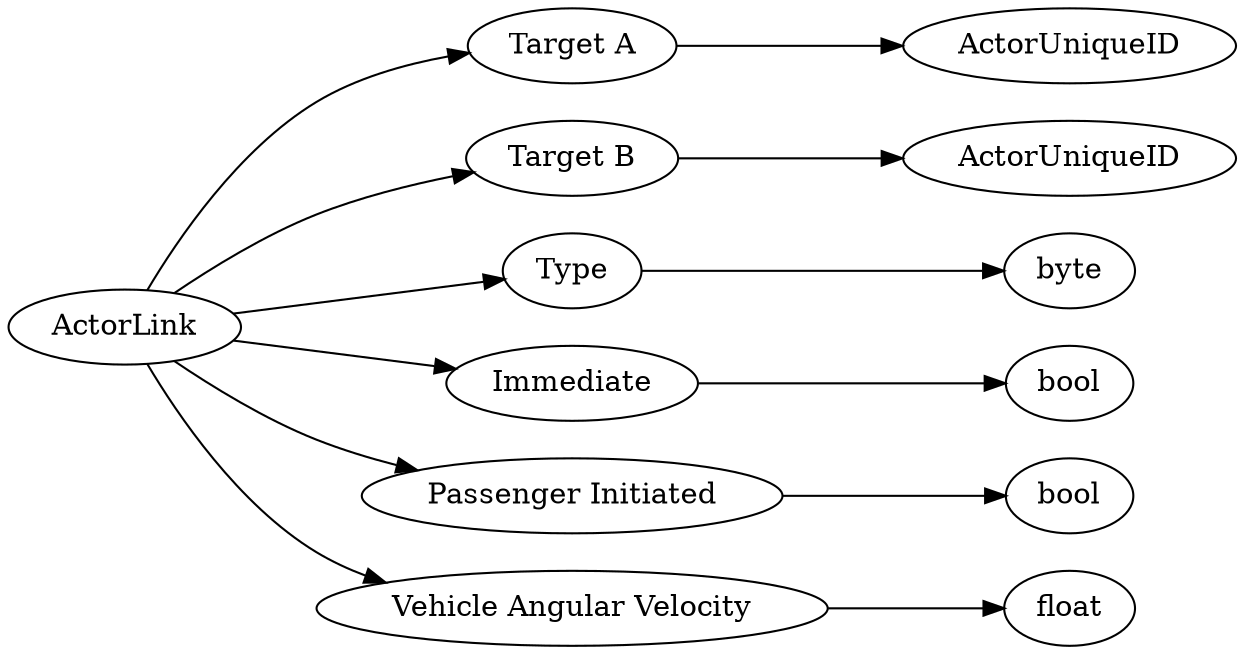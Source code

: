 digraph "ActorLink" {
rankdir = LR
112
112 -> 113
113 -> 114
112 -> 115
115 -> 116
112 -> 117
117 -> 118
112 -> 119
119 -> 120
112 -> 121
121 -> 122
112 -> 123
123 -> 124

112 [label="ActorLink",comment="name: \"ActorLink\", typeName: \"\", id: 112, branchId: 0, recurseId: -1, attributes: 0, notes: \"\""];
113 [label="Target A",comment="name: \"Target A\", typeName: \"ActorUniqueID\", id: 113, branchId: 0, recurseId: -1, attributes: 256, notes: \"\""];
114 [label="ActorUniqueID",comment="name: \"ActorUniqueID\", typeName: \"\", id: 114, branchId: 0, recurseId: -1, attributes: 512, notes: \"\""];
115 [label="Target B",comment="name: \"Target B\", typeName: \"ActorUniqueID\", id: 115, branchId: 0, recurseId: -1, attributes: 256, notes: \"\""];
116 [label="ActorUniqueID",comment="name: \"ActorUniqueID\", typeName: \"\", id: 116, branchId: 0, recurseId: -1, attributes: 512, notes: \"\""];
117 [label="Type",comment="name: \"Type\", typeName: \"\", id: 117, branchId: 0, recurseId: -1, attributes: 0, notes: \"\""];
118 [label="byte",comment="name: \"byte\", typeName: \"\", id: 118, branchId: 0, recurseId: -1, attributes: 512, notes: \"\""];
119 [label="Immediate",comment="name: \"Immediate\", typeName: \"\", id: 119, branchId: 0, recurseId: -1, attributes: 0, notes: \"\""];
120 [label="bool",comment="name: \"bool\", typeName: \"\", id: 120, branchId: 0, recurseId: -1, attributes: 512, notes: \"\""];
121 [label="Passenger Initiated",comment="name: \"Passenger Initiated\", typeName: \"\", id: 121, branchId: 0, recurseId: -1, attributes: 0, notes: \"Whether the link was changed by the passenger\""];
122 [label="bool",comment="name: \"bool\", typeName: \"\", id: 122, branchId: 0, recurseId: -1, attributes: 512, notes: \"\""];
123 [label="Vehicle Angular Velocity",comment="name: \"Vehicle Angular Velocity\", typeName: \"\", id: 123, branchId: 0, recurseId: -1, attributes: 0, notes: \"\""];
124 [label="float",comment="name: \"float\", typeName: \"\", id: 124, branchId: 0, recurseId: -1, attributes: 512, notes: \"\""];
{ rank = max;114;116;118;120;122;124}

}
